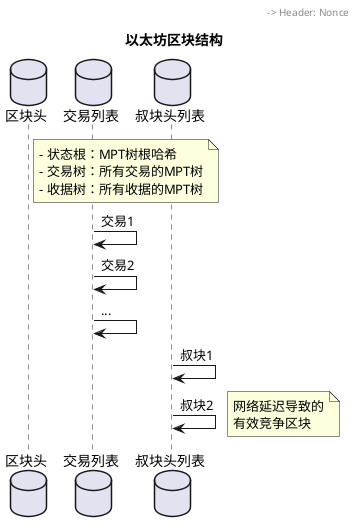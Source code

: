 @startuml block
title 以太坊区块结构

database "区块头" as Header
database "交易列表" as TxList
database "叔块头列表" as Uncles

Header -> Header: 父区块哈希
Header -> Header: 状态根
Header -> Header: 交易树根
Header -> Header: 收据树根
Header -> Header: 难度
Header -> Header: 时间戳
Header -> Header: Nonce

note right of Header
  - 状态根：MPT树根哈希
  - 交易树：所有交易的MPT树
  - 收据树：所有收据的MPT树
end note

TxList -> TxList: 交易1
TxList -> TxList: 交易2
TxList -> TxList: ...

Uncles -> Uncles: 叔块1
Uncles -> Uncles: 叔块2
note right: 网络延迟导致的\n有效竞争区块

@enduml 